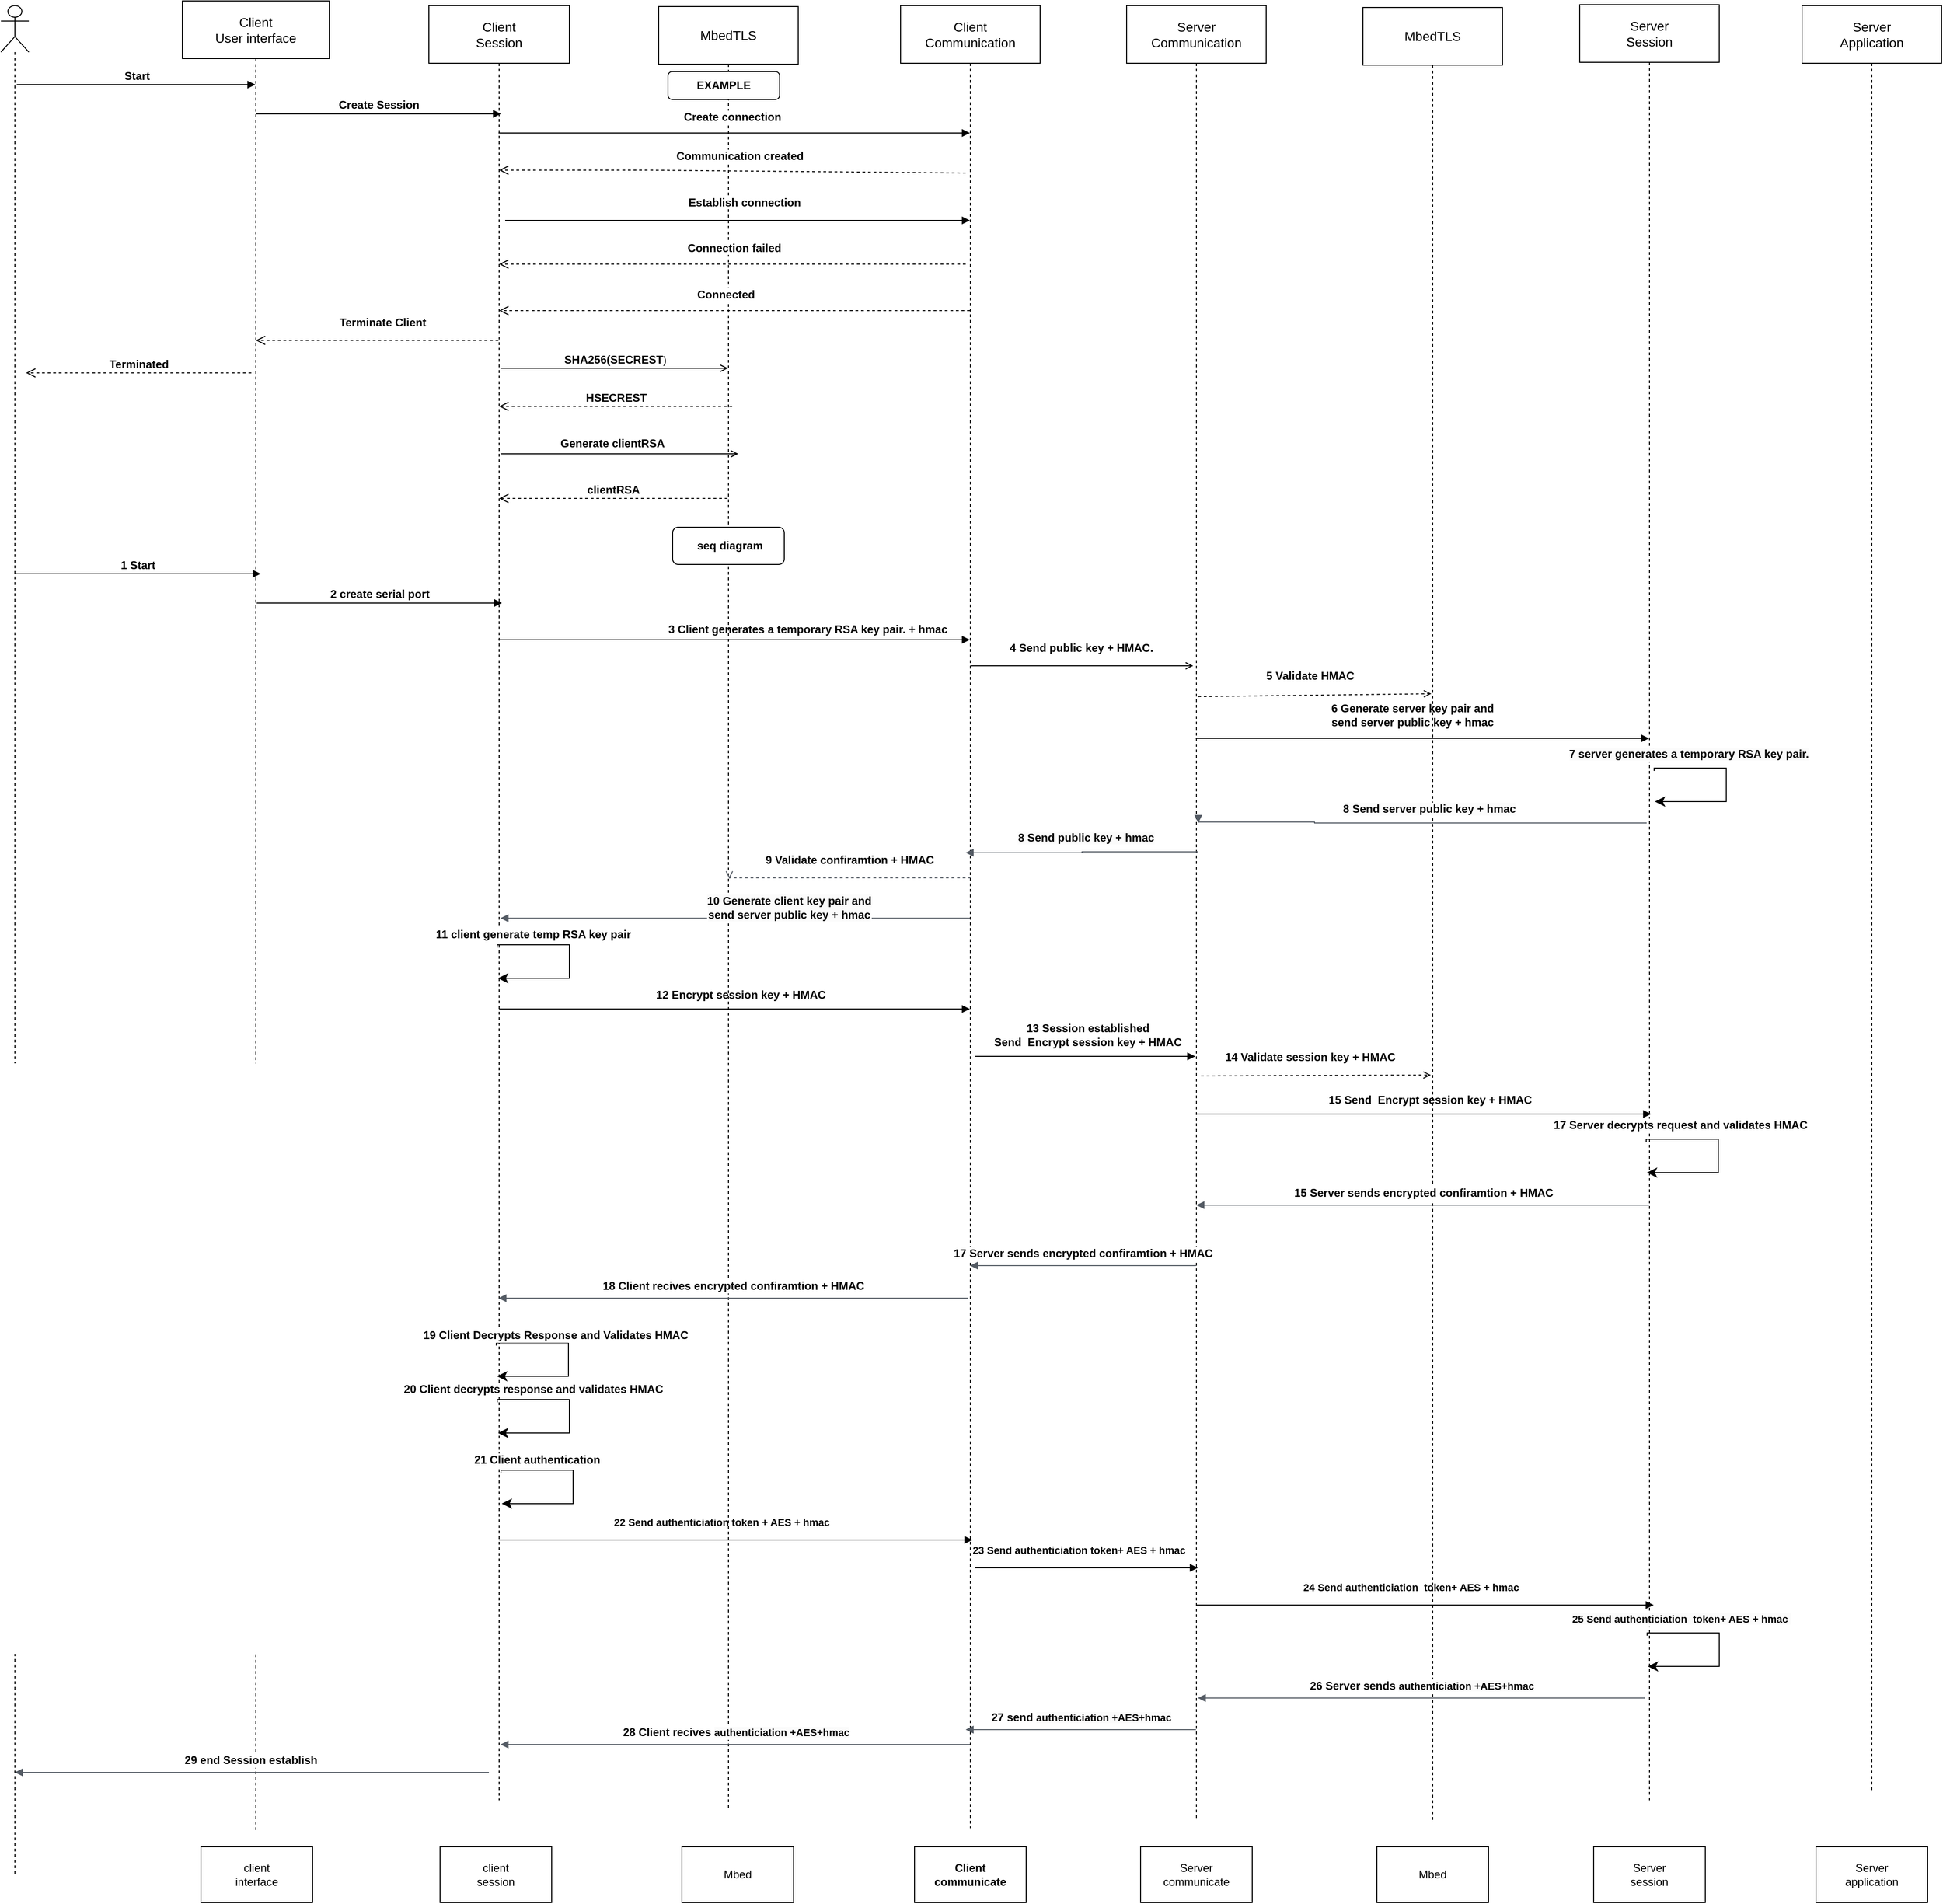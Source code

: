 <mxfile>
    <diagram id="hEeOqorTtUtQZ6ahrq-n" name="Page-1">
        <mxGraphModel dx="2182" dy="661" grid="1" gridSize="10" guides="1" tooltips="1" connect="1" arrows="1" fold="1" page="1" pageScale="1" pageWidth="850" pageHeight="1100" math="0" shadow="0">
            <root>
                <mxCell id="0"/>
                <mxCell id="1" parent="0"/>
                <mxCell id="34" value="&lt;span style=&quot;font-size: 14px;&quot;&gt;MbedTLS&lt;/span&gt;" style="shape=umlLifeline;perimeter=lifelinePerimeter;whiteSpace=wrap;html=1;container=1;collapsible=0;recursiveResize=0;outlineConnect=0;size=62;" parent="1" vertex="1">
                    <mxGeometry x="660" y="21" width="150" height="1940" as="geometry"/>
                </mxCell>
                <mxCell id="256" value="&lt;b&gt;HSECREST&lt;/b&gt;" style="html=1;verticalAlign=bottom;endArrow=open;dashed=1;endSize=8;fontSize=12;" parent="34" target="33" edge="1">
                    <mxGeometry relative="1" as="geometry">
                        <mxPoint x="79" y="430" as="sourcePoint"/>
                        <mxPoint x="-1" y="430" as="targetPoint"/>
                    </mxGeometry>
                </mxCell>
                <mxCell id="258" value="&lt;b&gt;clientRSA&lt;/b&gt;" style="html=1;verticalAlign=bottom;endArrow=open;dashed=1;endSize=8;fontSize=12;" parent="34" target="33" edge="1">
                    <mxGeometry relative="1" as="geometry">
                        <mxPoint x="74" y="529" as="sourcePoint"/>
                        <mxPoint x="-6" y="529" as="targetPoint"/>
                    </mxGeometry>
                </mxCell>
                <mxCell id="263" value="&lt;b&gt;&amp;nbsp;seq diagram&lt;/b&gt;" style="rounded=1;whiteSpace=wrap;html=1;fontSize=12;" parent="34" vertex="1">
                    <mxGeometry x="15" y="560" width="120" height="40" as="geometry"/>
                </mxCell>
                <mxCell id="264" value="&lt;b&gt;EXAMPLE&lt;/b&gt;" style="rounded=1;whiteSpace=wrap;html=1;fontSize=12;" parent="34" vertex="1">
                    <mxGeometry x="10" y="70" width="120" height="30" as="geometry"/>
                </mxCell>
                <mxCell id="166" value="22 Send authenticiation token + AES + hmac&amp;nbsp;&lt;span style=&quot;color: rgba(0, 0, 0, 0); font-family: monospace; font-size: 0px; font-weight: 400; text-align: start;&quot;&gt;%3CmxGraphModel%3E%3Croot%3E%3CmxCell%20id%3D%220%22%2F%3E%3CmxCell%20id%3D%221%22%20parent%3D%220%22%2F%3E%3CmxCell%20id%3D%222%22%20value%3D%2222%20Send%20auth%22%20style%3D%22html%3D1%3BverticalAlign%3Dbottom%3BlabelBackgroundColor%3Dnone%3BendArrow%3Dblock%3BendFill%3D1%3BfontStyle%3D1%3B%22%20edge%3D%221%22%20parent%3D%221%22%3E%3CmxGeometry%20x%3D%22-0.051%22%20y%3D%2210%22%20width%3D%22160%22%20relative%3D%221%22%20as%3D%22geometry%22%3E%3CmxPoint%20x%3D%22487.75%22%20y%3D%221670%22%20as%3D%22sourcePoint%22%2F%3E%3CmxPoint%20x%3D%22988.26%22%20y%3D%221670%22%20as%3D%22targetPoint%22%2F%3E%3CmxPoint%20x%3D%22-1%22%20as%3D%22offset%22%2F%3E%3C%2FmxGeometry%3E%3C%2FmxCell%3E%3C%2Froot%3E%3C%2FmxGraphModel%3E&lt;/span&gt;&lt;span style=&quot;color: rgba(0, 0, 0, 0); font-family: monospace; font-size: 0px; font-weight: 400; text-align: start;&quot;&gt;%3CmxGraphModel%3E%3Croot%3E%3CmxCell%20id%3D%220%22%2F%3E%3CmxCell%20id%3D%221%22%20parent%3D%220%22%2F%3E%3CmxCell%20id%3D%222%22%20value%3D%2222%20Send%20auth%22%20style%3D%22html%3D1%3BverticalAlign%3Dbottom%3BlabelBackgroundColor%3Dnone%3BendArrow%3Dblock%3BendFill%3D1%3BfontStyle%3D1%3B%22%20edge%3D%221%22%20parent%3D%221%22%3E%3CmxGeometry%20x%3D%22-0.051%22%20y%3D%2210%22%20width%3D%22160%22%20relative%3D%221%22%20as%3D%22geometry%22%3E%3CmxPoint%20x%3D%22487.75%22%20y%3D%221670%22%20as%3D%22sourcePoint%22%2F%3E%3CmxPoint%20x%3D%22988.26%22%20y%3D%221670%22%20as%3D%22targetPoint%22%2F%3E%3CmxPoint%20x%3D%22-1%22%20as%3D%22offset%22%2F%3E%3C%2FmxGeometry%3E%3C%2FmxCell%3E%3C%2Froot%3E%3C%2FmxGraphModel%3E&lt;/span&gt;" style="html=1;verticalAlign=bottom;labelBackgroundColor=none;endArrow=block;endFill=1;fontStyle=1;" parent="34" source="33" edge="1">
                    <mxGeometry x="-0.051" y="10" width="160" relative="1" as="geometry">
                        <mxPoint x="-163.25" y="1649" as="sourcePoint"/>
                        <mxPoint x="337.26" y="1649" as="targetPoint"/>
                        <mxPoint x="-1" as="offset"/>
                    </mxGeometry>
                </mxCell>
                <mxCell id="35" value="&lt;span style=&quot;font-size: 14px;&quot;&gt;Client&lt;br&gt;Communication&lt;br&gt;&lt;/span&gt;" style="shape=umlLifeline;perimeter=lifelinePerimeter;whiteSpace=wrap;html=1;container=1;collapsible=0;recursiveResize=0;outlineConnect=0;size=62;" parent="1" vertex="1">
                    <mxGeometry x="920" y="20" width="150" height="1960" as="geometry"/>
                </mxCell>
                <mxCell id="134" value="&lt;font style=&quot;font-size: 12px;&quot;&gt;&lt;b&gt;Establish connection&lt;/b&gt;&lt;/font&gt;" style="html=1;verticalAlign=bottom;endArrow=block;" parent="35" target="35" edge="1">
                    <mxGeometry x="0.027" y="10" width="80" relative="1" as="geometry">
                        <mxPoint x="-425" y="231" as="sourcePoint"/>
                        <mxPoint x="70" y="231" as="targetPoint"/>
                        <mxPoint as="offset"/>
                    </mxGeometry>
                </mxCell>
                <mxCell id="272" value="&lt;b&gt;13 Session established&lt;br&gt;Send&amp;nbsp; Encrypt session key + HMAC&lt;/b&gt;" style="html=1;verticalAlign=bottom;labelBackgroundColor=none;endArrow=block;endFill=1;fontSize=12;" parent="35" edge="1">
                    <mxGeometry x="0.024" y="6" width="160" relative="1" as="geometry">
                        <mxPoint x="80" y="1130" as="sourcePoint"/>
                        <mxPoint x="316.75" y="1130" as="targetPoint"/>
                        <mxPoint as="offset"/>
                    </mxGeometry>
                </mxCell>
                <mxCell id="280" value="23 Send authenticiation token+ AES + hmac&amp;nbsp;&lt;span style=&quot;color: rgba(0, 0, 0, 0); font-family: monospace; font-size: 0px; font-weight: 400; text-align: start;&quot;&gt;%3CmxGraphModel%3E%3Croot%3E%3CmxCell%20id%3D%220%22%2F%3E%3CmxCell%20id%3D%221%22%20parent%3D%220%22%2F%3E%3CmxCell%20id%3D%222%22%20value%3D%2222%20Send%20auth%22%20style%3D%22html%3D1%3BverticalAlign%3Dbottom%3BlabelBackgroundColor%3Dnone%3BendArrow%3Dblock%3BendFill%3D1%3BfontStyle%3D1%3B%22%20edge%3D%221%22%20parent%3D%221%22%3E%3CmxGeometry%20x%3D%22-0.051%22%20y%3D%2210%22%20width%3D%22160%22%20relative%3D%221%22%20as%3D%22geometry%22%3E%3CmxPoint%20x%3D%22487.75%22%20y%3D%221670%22%20as%3D%22sourcePoint%22%2F%3E%3CmxPoint%20x%3D%22988.26%22%20y%3D%221670%22%20as%3D%22targetPoint%22%2F%3E%3CmxPoint%20x%3D%22-1%22%20as%3D%22offset%22%2F%3E%3C%2FmxGeometry%3E%3C%2FmxCell%3E%3C%2Froot%3E%3C%2FmxGraphModel%3E&lt;/span&gt;&lt;span style=&quot;color: rgba(0, 0, 0, 0); font-family: monospace; font-size: 0px; font-weight: 400; text-align: start;&quot;&gt;%3CmxGraphModel%3E%3Croot%3E%3CmxCell%20id%3D%220%22%2F%3E%3CmxCell%20id%3D%221%22%20parent%3D%220%22%2F%3E%3CmxCell%20id%3D%222%22%20value%3D%2222%20Send%20auth%22%20style%3D%22html%3D1%3BverticalAlign%3Dbottom%3BlabelBackgroundColor%3Dnone%3BendArrow%3Dblock%3BendFill%3D1%3BfontStyle%3D1%3B%22%20edge%3D%221%22%20parent%3D%221%22%3E%3CmxGeometry%20x%3D%22-0.051%22%20y%3D%2210%22%20width%3D%22160%22%20relative%3D%221%22%20as%3D%22geometry%22%3E%3CmxPoint%20x%3D%22487.75%22%20y%3D%221670%22%20as%3D%22sourcePoint%22%2F%3E%3CmxPoint%20x%3D%22988.26%22%20y%3D%221670%22%20as%3D%22targetPoint%22%2F%3E%3CmxPoint%20x%3D%22-1%22%20as%3D%22offset%22%2F%3E%3C%2FmxGeometry%3E%3C%2FmxCell%3E%3C%2Froot%3E%3C%333332FmxGrannnphModel%3E&lt;/span&gt;" style="html=1;verticalAlign=bottom;labelBackgroundColor=none;endArrow=block;endFill=1;fontStyle=1;" parent="35" edge="1">
                    <mxGeometry x="-0.059" y="10" width="160" relative="1" as="geometry">
                        <mxPoint x="80" y="1680" as="sourcePoint"/>
                        <mxPoint x="319.51" y="1680" as="targetPoint"/>
                        <mxPoint as="offset"/>
                    </mxGeometry>
                </mxCell>
                <mxCell id="36" value="&lt;span style=&quot;font-size: 14px;&quot;&gt;Server&lt;br&gt;Communication&lt;br&gt;&lt;/span&gt;" style="shape=umlLifeline;perimeter=lifelinePerimeter;whiteSpace=wrap;html=1;container=1;collapsible=0;recursiveResize=0;outlineConnect=0;size=62;" parent="1" vertex="1">
                    <mxGeometry x="1163" y="20" width="150" height="1950" as="geometry"/>
                </mxCell>
                <mxCell id="270" value="&lt;b style=&quot;border-color: var(--border-color); color: rgb(0, 0, 0); font-family: Helvetica; font-size: 12px; font-style: normal; font-variant-ligatures: normal; font-variant-caps: normal; letter-spacing: normal; orphans: 2; text-align: center; text-indent: 0px; text-transform: none; widows: 2; word-spacing: 0px; -webkit-text-stroke-width: 0px; background-color: rgb(251, 251, 251); text-decoration-thickness: initial; text-decoration-style: initial; text-decoration-color: initial;&quot;&gt;8 Send public key + hmac&lt;/b&gt;" style="edgeStyle=orthogonalEdgeStyle;html=1;endArrow=none;elbow=vertical;startArrow=block;startFill=1;strokeColor=#545B64;rounded=0;fontSize=12;" parent="36" edge="1">
                    <mxGeometry x="0.033" y="15" width="100" relative="1" as="geometry">
                        <mxPoint x="-173" y="911" as="sourcePoint"/>
                        <mxPoint x="77" y="910" as="targetPoint"/>
                        <mxPoint as="offset"/>
                        <Array as="points">
                            <mxPoint x="-48" y="910"/>
                        </Array>
                    </mxGeometry>
                </mxCell>
                <mxCell id="37" value="&lt;span style=&quot;font-size: 14px;&quot;&gt;MbedTLS&lt;br&gt;&lt;/span&gt;" style="shape=umlLifeline;perimeter=lifelinePerimeter;whiteSpace=wrap;html=1;container=1;collapsible=0;recursiveResize=0;outlineConnect=0;size=62;" parent="1" vertex="1">
                    <mxGeometry x="1417" y="22" width="150" height="1951" as="geometry"/>
                </mxCell>
                <mxCell id="141" value="&lt;b&gt;6 Generate server key pair and &lt;br&gt;send server public key + hmac&lt;/b&gt;" style="html=1;verticalAlign=bottom;labelBackgroundColor=none;endArrow=block;endFill=1;fontSize=12;" parent="37" edge="1">
                    <mxGeometry x="-0.045" y="8" width="160" relative="1" as="geometry">
                        <mxPoint x="-179.676" y="786.002" as="sourcePoint"/>
                        <mxPoint x="307.5" y="786.002" as="targetPoint"/>
                        <mxPoint as="offset"/>
                    </mxGeometry>
                </mxCell>
                <mxCell id="170" value="&lt;b&gt;15 Server sends encrypted confiramtion + HMAC&lt;/b&gt;" style="edgeStyle=orthogonalEdgeStyle;html=1;endArrow=none;elbow=vertical;startArrow=block;startFill=1;strokeColor=#545B64;rounded=0;fontSize=12;" parent="37" target="136" edge="1">
                    <mxGeometry y="13" width="100" relative="1" as="geometry">
                        <mxPoint x="-179" y="1288" as="sourcePoint"/>
                        <mxPoint x="288.5" y="1288.059" as="targetPoint"/>
                        <mxPoint as="offset"/>
                        <Array as="points">
                            <mxPoint x="153" y="1288"/>
                            <mxPoint x="153" y="1288"/>
                        </Array>
                    </mxGeometry>
                </mxCell>
                <mxCell id="39" value="&lt;span style=&quot;font-size: 14px;&quot;&gt;Server&lt;br&gt;Application&lt;br&gt;&lt;/span&gt;" style="shape=umlLifeline;perimeter=lifelinePerimeter;whiteSpace=wrap;html=1;container=1;collapsible=0;recursiveResize=0;outlineConnect=0;size=62;" parent="1" vertex="1">
                    <mxGeometry x="1889" y="20" width="150" height="1920" as="geometry"/>
                </mxCell>
                <mxCell id="83" value="&lt;font style=&quot;font-size: 12px;&quot;&gt;&lt;b&gt;Communication created&lt;/b&gt;&lt;/font&gt;" style="html=1;verticalAlign=bottom;endArrow=open;dashed=1;endSize=8;" parent="1" target="33" edge="1">
                    <mxGeometry x="-0.028" y="-7" relative="1" as="geometry">
                        <mxPoint x="990" y="200" as="sourcePoint"/>
                        <mxPoint x="490.25" y="197" as="targetPoint"/>
                        <Array as="points">
                            <mxPoint x="650" y="197"/>
                        </Array>
                        <mxPoint as="offset"/>
                    </mxGeometry>
                </mxCell>
                <mxCell id="85" value="&lt;font style=&quot;font-size: 12px;&quot;&gt;&lt;b&gt;Connected&lt;/b&gt;&lt;/font&gt;" style="html=1;verticalAlign=bottom;endArrow=open;dashed=1;endSize=8;" parent="1" source="35" target="33" edge="1">
                    <mxGeometry x="0.037" y="-8" relative="1" as="geometry">
                        <mxPoint x="1207" y="348" as="sourcePoint"/>
                        <mxPoint x="486.75" y="348" as="targetPoint"/>
                        <Array as="points">
                            <mxPoint x="655.19" y="348"/>
                        </Array>
                        <mxPoint as="offset"/>
                    </mxGeometry>
                </mxCell>
                <mxCell id="96" value="" style="shape=umlLifeline;participant=umlActor;perimeter=lifelinePerimeter;whiteSpace=wrap;html=1;container=1;collapsible=0;recursiveResize=0;verticalAlign=top;spacingTop=36;outlineConnect=0;size=50;" parent="1" vertex="1">
                    <mxGeometry x="-47" y="20" width="30" height="2010" as="geometry"/>
                </mxCell>
                <mxCell id="81" value="&lt;font style=&quot;font-size: 12px;&quot;&gt;&lt;b&gt;Create connection&lt;/b&gt;&lt;/font&gt;" style="html=1;verticalAlign=bottom;endArrow=block;" parent="1" edge="1">
                    <mxGeometry x="-0.007" y="8" width="80" relative="1" as="geometry">
                        <mxPoint x="487.824" y="157" as="sourcePoint"/>
                        <mxPoint x="994.5" y="157" as="targetPoint"/>
                        <mxPoint as="offset"/>
                    </mxGeometry>
                </mxCell>
                <mxCell id="136" value="&lt;span style=&quot;font-size: 14px;&quot;&gt;Server&lt;br&gt;Session&lt;br&gt;&lt;/span&gt;" style="shape=umlLifeline;perimeter=lifelinePerimeter;whiteSpace=wrap;html=1;container=1;collapsible=0;recursiveResize=0;outlineConnect=0;size=62;" parent="1" vertex="1">
                    <mxGeometry x="1650" y="19" width="150" height="1931" as="geometry"/>
                </mxCell>
                <mxCell id="176" value="&lt;b style=&quot;border-color: var(--border-color); background-color: rgb(251, 251, 251);&quot;&gt;7 server generates a temporary RSA key pair.&lt;br&gt;&lt;/b&gt;" style="edgeStyle=segmentEdgeStyle;endArrow=classic;html=1;curved=0;rounded=0;endSize=8;startSize=8;fontSize=12;exitX=0.523;exitY=0.848;exitDx=0;exitDy=0;exitPerimeter=0;" parent="136" edge="1">
                    <mxGeometry x="-0.586" y="15" width="50" height="50" relative="1" as="geometry">
                        <mxPoint x="80.0" y="824.036" as="sourcePoint"/>
                        <mxPoint x="80.874" y="857" as="targetPoint"/>
                        <Array as="points">
                            <mxPoint x="80.55" y="821"/>
                            <mxPoint x="157.55" y="821"/>
                            <mxPoint x="157.55" y="857"/>
                        </Array>
                        <mxPoint as="offset"/>
                    </mxGeometry>
                </mxCell>
                <mxCell id="267" value="&lt;b&gt;17 Server decrypts request and validates HMAC&lt;/b&gt;" style="edgeStyle=segmentEdgeStyle;endArrow=classic;html=1;curved=0;rounded=0;endSize=8;startSize=8;fontSize=12;exitX=0.523;exitY=0.848;exitDx=0;exitDy=0;exitPerimeter=0;" parent="136" edge="1">
                    <mxGeometry x="-0.591" y="15" width="50" height="50" relative="1" as="geometry">
                        <mxPoint x="71.45" y="1223.036" as="sourcePoint"/>
                        <mxPoint x="72.324" y="1256" as="targetPoint"/>
                        <Array as="points">
                            <mxPoint x="72" y="1220"/>
                            <mxPoint x="149" y="1220"/>
                            <mxPoint x="149" y="1256"/>
                        </Array>
                        <mxPoint as="offset"/>
                    </mxGeometry>
                </mxCell>
                <mxCell id="281" value="24 Send authenticiation&amp;nbsp; token+ AES + hmac&amp;nbsp;&lt;span style=&quot;color: rgba(0, 0, 0, 0); font-family: monospace; font-size: 0px; font-weight: 400; text-align: start;&quot;&gt;%3CmxGraphModel%3E%3Croot%3E%3CmxCell%20id%3D%220%22%2F%3E%3CmxCell%20id%3D%221%22%20parent%3D%220%22%2F%3E%3CmxCell%20id%3D%222%22%20value%3D%2222%20Send%20auth%22%20style%3D%22html%3D1%3BverticalAlign%3Dbottom%3BlabelBackgroundColor%3Dnone%3BendArrow%3Dblock%3BendFill%3D1%3BfontStyle%3D1%3B%22%20edge%3D%221%22%20parent%3D%221%22%3E%3CmxGeometry%20x%3D%22-0.051%22%20y%3D%2210%22%20width%3D%22160%22%20relative%3D%221%22%20as%3D%22geometry%22%3E%3CmxPoint%20x%3D%22487.75%22%20y%3D%221670%22%20as%3D%22sourcePoint%22%2F%3E%3CmxPoint%20x%3D%22988.26%22%20y%3D%221670%22%20as%3D%22targetPoint%22%2F%3E%3CmxPoint%20x%3D%22-1%22%20as%3D%22offset%22%2F%3E%3C%2FmxGeometry%3E%3C%2FmxCell%3E%3C%2Froot%3E%3C%2FmxGraphModel%3E&lt;/span&gt;&lt;span style=&quot;color: rgba(0, 0, 0, 0); font-family: monospace; font-size: 0px; font-weight: 400; text-align: start;&quot;&gt;%3CmxGraphModel%3E%3Croot%3E%3CmxCell%20id%3D%220%22%2F%3E%3CmxCell%20id%3D%221%22%20parent%3D%220%22%2F%3E%3CmxCell%20id%3D%222%22%20value%3D%2222%20Send%20auth%22%20style%3D%22html%3D1%3BverticalAlign%3Dbottom%3BlabelBackgroundColor%3Dnone%3BendArrow%3Dblock%3BendFill%3D1%3BfontStyle%3D1%3B%22%20edge%3D%221%22%20parent%3D%221%22%3E%3CmxGeometry%20x%3D%22-0.051%22%20y%3D%2210%22%20width%3D%22160%22%20relative%3D%221%22%20as%3D%22geometry%22%3E%3CmxPoint%20x%3D%22487.75%22%20y%3D%221670%22%20as%3D%22sourcePoint%22%2F%3E%3CmxPoint%20x%3D%22988.26%22%20y%3D%221670%22%20as%3D%22targetPoint%22%2F%3E%3CmxPoint%20x%3D%22-1%22%20as%3D%22offset%22%2F%3E%3C%2FmxGeometry%3E%3C%2FmxCell%3E%3C%2Froot%3E%3C%33333442FmxGraphModel%3E&lt;/span&gt;" style="html=1;verticalAlign=bottom;labelBackgroundColor=none;endArrow=block;endFill=1;fontStyle=1;" parent="136" source="36" edge="1">
                    <mxGeometry x="-0.051" y="10" width="160" relative="1" as="geometry">
                        <mxPoint x="-160" y="1721" as="sourcePoint"/>
                        <mxPoint x="79.51" y="1721" as="targetPoint"/>
                        <mxPoint x="-1" as="offset"/>
                    </mxGeometry>
                </mxCell>
                <mxCell id="84" value="&lt;font style=&quot;font-size: 12px;&quot;&gt;&lt;b&gt;Connection failed&lt;/b&gt;&lt;/font&gt;" style="html=1;verticalAlign=bottom;endArrow=open;dashed=1;endSize=8;" parent="1" target="33" edge="1">
                    <mxGeometry x="-0.004" y="-8" relative="1" as="geometry">
                        <mxPoint x="990" y="298" as="sourcePoint"/>
                        <mxPoint x="510" y="300" as="targetPoint"/>
                        <Array as="points">
                            <mxPoint x="751.19" y="298"/>
                        </Array>
                        <mxPoint as="offset"/>
                    </mxGeometry>
                </mxCell>
                <mxCell id="177" value="" style="text;strokeColor=none;fillColor=none;align=left;verticalAlign=middle;spacingTop=-1;spacingLeft=4;spacingRight=4;rotatable=0;labelPosition=right;points=[];portConstraint=eastwest;" parent="1" vertex="1">
                    <mxGeometry x="1780" y="80" width="20" height="14" as="geometry"/>
                </mxCell>
                <mxCell id="33" value="&lt;font style=&quot;font-size: 14px;&quot;&gt;Client&lt;br&gt;Session&lt;/font&gt;" style="shape=umlLifeline;perimeter=lifelinePerimeter;whiteSpace=wrap;html=1;container=1;collapsible=0;recursiveResize=0;outlineConnect=0;size=62;" parent="1" vertex="1">
                    <mxGeometry x="413" y="20" width="151" height="1930" as="geometry"/>
                </mxCell>
                <mxCell id="80" value="&lt;font style=&quot;font-size: 12px;&quot;&gt;&lt;b&gt;Create Session&lt;/b&gt;&lt;/font&gt;" style="html=1;verticalAlign=bottom;endArrow=block;" parent="33" source="32" edge="1">
                    <mxGeometry width="80" relative="1" as="geometry">
                        <mxPoint x="-117" y="116.478" as="sourcePoint"/>
                        <mxPoint x="77.5" y="116.478" as="targetPoint"/>
                    </mxGeometry>
                </mxCell>
                <mxCell id="90" value="&lt;font style=&quot;font-size: 12px;&quot;&gt;&lt;b&gt;Terminate Client&lt;/b&gt;&lt;/font&gt;" style="html=1;verticalAlign=bottom;endArrow=open;dashed=1;endSize=8;" parent="33" target="32" edge="1">
                    <mxGeometry x="-0.04" y="-10" relative="1" as="geometry">
                        <mxPoint x="74.68" y="359.999" as="sourcePoint"/>
                        <mxPoint x="-197.996" y="359.999" as="targetPoint"/>
                        <Array as="points"/>
                        <mxPoint as="offset"/>
                    </mxGeometry>
                </mxCell>
                <mxCell id="241" value="&lt;b&gt;19 Client Decrypts Response and Validates HMAC&lt;/b&gt;" style="edgeStyle=segmentEdgeStyle;endArrow=classic;html=1;curved=0;rounded=0;endSize=8;startSize=8;fontSize=12;exitX=0.523;exitY=0.848;exitDx=0;exitDy=0;exitPerimeter=0;" parent="33" edge="1">
                    <mxGeometry x="-0.311" y="8" width="50" height="50" relative="1" as="geometry">
                        <mxPoint x="72.45" y="1441.036" as="sourcePoint"/>
                        <mxPoint x="73.324" y="1474" as="targetPoint"/>
                        <Array as="points">
                            <mxPoint x="73.0" y="1438"/>
                            <mxPoint x="150.0" y="1438"/>
                            <mxPoint x="150.0" y="1474"/>
                        </Array>
                        <mxPoint as="offset"/>
                    </mxGeometry>
                </mxCell>
                <mxCell id="250" value="&lt;b&gt;20 Client decrypts response and validates HMAC&lt;/b&gt;" style="edgeStyle=segmentEdgeStyle;endArrow=classic;html=1;curved=0;rounded=0;endSize=8;startSize=8;fontSize=12;exitX=0.523;exitY=0.848;exitDx=0;exitDy=0;exitPerimeter=0;" parent="33" edge="1">
                    <mxGeometry x="-0.569" y="11" width="50" height="50" relative="1" as="geometry">
                        <mxPoint x="73.45" y="1502.036" as="sourcePoint"/>
                        <mxPoint x="74.324" y="1535" as="targetPoint"/>
                        <Array as="points">
                            <mxPoint x="74.0" y="1499"/>
                            <mxPoint x="151.0" y="1499"/>
                            <mxPoint x="151.0" y="1535"/>
                        </Array>
                        <mxPoint as="offset"/>
                    </mxGeometry>
                </mxCell>
                <mxCell id="255" value="&lt;font style=&quot;font-size: 12px;&quot;&gt;&lt;b&gt;SHA256(SECREST&lt;/b&gt;&lt;/font&gt;)" style="html=1;verticalAlign=bottom;labelBackgroundColor=none;endArrow=open;endFill=0;" parent="33" target="34" edge="1">
                    <mxGeometry width="160" relative="1" as="geometry">
                        <mxPoint x="77" y="390" as="sourcePoint"/>
                        <mxPoint x="327" y="390" as="targetPoint"/>
                    </mxGeometry>
                </mxCell>
                <mxCell id="257" value="&lt;b&gt;Generate clientRSA&lt;/b&gt;" style="html=1;verticalAlign=bottom;labelBackgroundColor=none;endArrow=open;endFill=0;fontSize=12;" parent="33" edge="1">
                    <mxGeometry x="-0.061" y="2" width="160" relative="1" as="geometry">
                        <mxPoint x="77" y="482" as="sourcePoint"/>
                        <mxPoint x="332.5" y="482" as="targetPoint"/>
                        <mxPoint as="offset"/>
                    </mxGeometry>
                </mxCell>
                <mxCell id="271" value="&lt;b&gt;11 client generate temp RSA key pair&lt;/b&gt;" style="edgeStyle=segmentEdgeStyle;endArrow=classic;html=1;curved=0;rounded=0;endSize=8;startSize=8;fontSize=12;exitX=0.523;exitY=0.848;exitDx=0;exitDy=0;exitPerimeter=0;" parent="33" edge="1">
                    <mxGeometry x="-0.569" y="11" width="50" height="50" relative="1" as="geometry">
                        <mxPoint x="73.45" y="1013.036" as="sourcePoint"/>
                        <mxPoint x="74.324" y="1046" as="targetPoint"/>
                        <Array as="points">
                            <mxPoint x="74.0" y="1010"/>
                            <mxPoint x="151" y="1010"/>
                            <mxPoint x="151" y="1046"/>
                        </Array>
                        <mxPoint as="offset"/>
                    </mxGeometry>
                </mxCell>
                <mxCell id="32" value="&lt;font style=&quot;font-size: 14px;&quot;&gt;Client&lt;br&gt;User interface&lt;br&gt;&lt;/font&gt;" style="shape=umlLifeline;perimeter=lifelinePerimeter;whiteSpace=wrap;html=1;container=1;collapsible=0;recursiveResize=0;outlineConnect=0;size=62;" parent="1" vertex="1">
                    <mxGeometry x="148" y="15" width="158" height="1970" as="geometry"/>
                </mxCell>
                <mxCell id="77" value="&lt;font style=&quot;font-size: 12px;&quot;&gt;&lt;b&gt;Start&lt;/b&gt;&lt;/font&gt;" style="html=1;verticalAlign=bottom;endArrow=block;" parent="32" edge="1">
                    <mxGeometry width="80" relative="1" as="geometry">
                        <mxPoint x="-178" y="90" as="sourcePoint"/>
                        <mxPoint x="78.5" y="90.0" as="targetPoint"/>
                    </mxGeometry>
                </mxCell>
                <mxCell id="92" value="&lt;font style=&quot;font-size: 12px;&quot;&gt;&lt;b&gt;Terminated&lt;/b&gt;&lt;/font&gt;" style="html=1;verticalAlign=bottom;endArrow=open;dashed=1;endSize=8;" parent="32" edge="1">
                    <mxGeometry relative="1" as="geometry">
                        <mxPoint x="74.18" y="400" as="sourcePoint"/>
                        <mxPoint x="-168" y="400" as="targetPoint"/>
                        <Array as="points"/>
                    </mxGeometry>
                </mxCell>
                <mxCell id="260" value="&lt;span style=&quot;font-size: 12px;&quot;&gt;&lt;b&gt;1 Start&lt;/b&gt;&lt;/span&gt;" style="html=1;verticalAlign=bottom;endArrow=block;" parent="32" source="96" edge="1">
                    <mxGeometry width="80" relative="1" as="geometry">
                        <mxPoint x="-168.996" y="616.0" as="sourcePoint"/>
                        <mxPoint x="84.18" y="616.0" as="targetPoint"/>
                    </mxGeometry>
                </mxCell>
                <mxCell id="239" value="Server&lt;br&gt;session" style="rounded=0;whiteSpace=wrap;html=1;" parent="1" vertex="1">
                    <mxGeometry x="1665" y="2000" width="120" height="60" as="geometry"/>
                </mxCell>
                <mxCell id="235" value="Server&lt;br&gt;application&lt;br&gt;" style="rounded=0;whiteSpace=wrap;html=1;" parent="1" vertex="1">
                    <mxGeometry x="1904" y="2000" width="120" height="60" as="geometry"/>
                </mxCell>
                <mxCell id="238" value="Mbed" style="rounded=0;whiteSpace=wrap;html=1;" parent="1" vertex="1">
                    <mxGeometry x="1432" y="2000" width="120" height="60" as="geometry"/>
                </mxCell>
                <mxCell id="236" value="Server&lt;br&gt;communicate" style="rounded=0;whiteSpace=wrap;html=1;" parent="1" vertex="1">
                    <mxGeometry x="1178" y="2000" width="120" height="60" as="geometry"/>
                </mxCell>
                <mxCell id="237" value="Client&lt;br&gt;communicate" style="rounded=0;whiteSpace=wrap;html=1;fontStyle=1" parent="1" vertex="1">
                    <mxGeometry x="935" y="2000" width="120" height="60" as="geometry"/>
                </mxCell>
                <mxCell id="197" value="Mbed" style="rounded=0;whiteSpace=wrap;html=1;" parent="1" vertex="1">
                    <mxGeometry x="685" y="2000" width="120" height="60" as="geometry"/>
                </mxCell>
                <mxCell id="196" value="client&lt;br&gt;session" style="rounded=0;whiteSpace=wrap;html=1;" parent="1" vertex="1">
                    <mxGeometry x="425" y="2000" width="120" height="60" as="geometry"/>
                </mxCell>
                <mxCell id="198" value="client&lt;br&gt;interface" style="rounded=0;whiteSpace=wrap;html=1;" parent="1" vertex="1">
                    <mxGeometry x="168" y="2000" width="120" height="60" as="geometry"/>
                </mxCell>
                <mxCell id="148" value="&lt;b&gt;9 Validate confiramtion + HMAC&lt;/b&gt;" style="edgeStyle=orthogonalEdgeStyle;html=1;endArrow=none;elbow=vertical;startArrow=open;startFill=0;strokeColor=#545B64;rounded=0;fontSize=12;dashed=1;" parent="1" edge="1">
                    <mxGeometry y="19" width="100" relative="1" as="geometry">
                        <mxPoint x="736" y="959" as="sourcePoint"/>
                        <mxPoint x="995.25" y="958" as="targetPoint"/>
                        <mxPoint as="offset"/>
                        <Array as="points">
                            <mxPoint x="833.75" y="958"/>
                            <mxPoint x="833.75" y="958"/>
                        </Array>
                    </mxGeometry>
                </mxCell>
                <mxCell id="147" value="&lt;b style=&quot;border-color: var(--border-color); background-color: rgb(251, 251, 251);&quot;&gt;10 Generate client key pair and&lt;br style=&quot;border-color: var(--border-color);&quot;&gt;send server public key + hmac&lt;/b&gt;" style="edgeStyle=orthogonalEdgeStyle;html=1;endArrow=none;elbow=vertical;startArrow=block;startFill=1;strokeColor=#545B64;rounded=0;fontSize=12;" parent="1" target="35" edge="1">
                    <mxGeometry x="0.229" y="11" width="100" relative="1" as="geometry">
                        <mxPoint x="490.004" y="1001.38" as="sourcePoint"/>
                        <mxPoint x="970" y="997" as="targetPoint"/>
                        <mxPoint as="offset"/>
                        <Array as="points">
                            <mxPoint x="920" y="1001"/>
                            <mxPoint x="920" y="1001"/>
                        </Array>
                    </mxGeometry>
                </mxCell>
                <mxCell id="261" value="&lt;span style=&quot;font-size: 12px;&quot;&gt;&lt;b&gt;2 create serial port&lt;/b&gt;&lt;/span&gt;" style="html=1;verticalAlign=bottom;endArrow=block;" parent="1" edge="1">
                    <mxGeometry x="0.004" width="80" relative="1" as="geometry">
                        <mxPoint x="227.962" y="662.478" as="sourcePoint"/>
                        <mxPoint x="491.5" y="662.478" as="targetPoint"/>
                        <mxPoint as="offset"/>
                    </mxGeometry>
                </mxCell>
                <mxCell id="101" value="&lt;blockquote style=&quot;margin: 0 0 0 40px; border: none; padding: 0px;&quot;&gt;&lt;blockquote style=&quot;margin: 0 0 0 40px; border: none; padding: 0px;&quot;&gt;&lt;blockquote style=&quot;margin: 0 0 0 40px; border: none; padding: 0px;&quot;&gt;&lt;blockquote style=&quot;margin: 0 0 0 40px; border: none; padding: 0px;&quot;&gt;&lt;font style=&quot;font-size: 12px;&quot;&gt;3 Client generates a temporary RSA key pair. + hmac&lt;/font&gt;&lt;/blockquote&gt;&lt;/blockquote&gt;&lt;/blockquote&gt;&lt;/blockquote&gt;" style="html=1;verticalAlign=bottom;labelBackgroundColor=none;endArrow=block;endFill=1;fontStyle=1;" parent="1" target="35" edge="1">
                    <mxGeometry x="-0.004" y="2" width="160" relative="1" as="geometry">
                        <mxPoint x="487.462" y="702.0" as="sourcePoint"/>
                        <mxPoint x="730" y="702" as="targetPoint"/>
                        <mxPoint as="offset"/>
                    </mxGeometry>
                </mxCell>
                <mxCell id="265" value="&lt;b&gt;4 Send public key + HMAC.&lt;/b&gt;" style="html=1;verticalAlign=bottom;labelBackgroundColor=none;endArrow=open;endFill=0;fontSize=12;" parent="1" source="35" edge="1">
                    <mxGeometry x="-0.009" y="10" width="160" relative="1" as="geometry">
                        <mxPoint x="730" y="730" as="sourcePoint"/>
                        <mxPoint x="1234.5" y="730" as="targetPoint"/>
                        <mxPoint as="offset"/>
                    </mxGeometry>
                </mxCell>
                <mxCell id="138" value="&lt;b&gt;5 Validate HMAC&lt;/b&gt;" style="html=1;verticalAlign=bottom;labelBackgroundColor=none;endArrow=open;endFill=0;fontSize=12;dashed=1;" parent="1" edge="1">
                    <mxGeometry x="-0.041" y="12" width="160" relative="1" as="geometry">
                        <mxPoint x="1240" y="763.09" as="sourcePoint"/>
                        <mxPoint x="1490.5" y="760" as="targetPoint"/>
                        <mxPoint as="offset"/>
                    </mxGeometry>
                </mxCell>
                <mxCell id="269" value="&lt;b style=&quot;border-color: var(--border-color); color: rgb(0, 0, 0); font-family: Helvetica; font-size: 12px; font-style: normal; font-variant-ligatures: normal; font-variant-caps: normal; letter-spacing: normal; orphans: 2; text-align: center; text-indent: 0px; text-transform: none; widows: 2; word-spacing: 0px; -webkit-text-stroke-width: 0px; background-color: rgb(251, 251, 251); text-decoration-thickness: initial; text-decoration-style: initial; text-decoration-color: initial;&quot;&gt;8 Send server public key + hmac&lt;/b&gt;" style="edgeStyle=orthogonalEdgeStyle;html=1;endArrow=none;elbow=vertical;startArrow=block;startFill=1;strokeColor=#545B64;rounded=0;fontSize=12;" parent="1" edge="1">
                    <mxGeometry x="0.033" y="15" width="100" relative="1" as="geometry">
                        <mxPoint x="1240" y="899" as="sourcePoint"/>
                        <mxPoint x="1722" y="899" as="targetPoint"/>
                        <mxPoint as="offset"/>
                        <Array as="points">
                            <mxPoint x="1365" y="898"/>
                        </Array>
                    </mxGeometry>
                </mxCell>
                <mxCell id="142" value="&lt;b&gt;12 Encrypt session key + HMAC&lt;/b&gt;" style="html=1;verticalAlign=bottom;labelBackgroundColor=none;endArrow=block;endFill=1;fontSize=12;" parent="1" source="33" edge="1">
                    <mxGeometry x="0.026" y="6" width="160" relative="1" as="geometry">
                        <mxPoint x="530" y="1099" as="sourcePoint"/>
                        <mxPoint x="994.5" y="1099" as="targetPoint"/>
                        <mxPoint as="offset"/>
                    </mxGeometry>
                </mxCell>
                <mxCell id="273" value="&lt;b&gt;15 Send&amp;nbsp; Encrypt session key + HMAC&lt;/b&gt;" style="html=1;verticalAlign=bottom;labelBackgroundColor=none;endArrow=block;endFill=1;fontSize=12;" parent="1" edge="1">
                    <mxGeometry x="0.027" y="6" width="160" relative="1" as="geometry">
                        <mxPoint x="1237.25" y="1212" as="sourcePoint"/>
                        <mxPoint x="1726.75" y="1212" as="targetPoint"/>
                        <mxPoint as="offset"/>
                    </mxGeometry>
                </mxCell>
                <mxCell id="144" value="&lt;font style=&quot;font-size: 12px;&quot;&gt;&lt;b&gt;14 Validate session key + HMAC&lt;/b&gt;&lt;/font&gt;" style="html=1;verticalAlign=bottom;labelBackgroundColor=none;endArrow=open;endFill=0;dashed=1;" parent="1" edge="1">
                    <mxGeometry x="-0.052" y="11" width="160" relative="1" as="geometry">
                        <mxPoint x="1243" y="1171" as="sourcePoint"/>
                        <mxPoint x="1490" y="1170" as="targetPoint"/>
                        <mxPoint as="offset"/>
                    </mxGeometry>
                </mxCell>
                <mxCell id="275" value="&lt;b&gt;17 Server sends encrypted confiramtion + HMAC&lt;/b&gt;" style="edgeStyle=orthogonalEdgeStyle;html=1;endArrow=none;elbow=vertical;startArrow=block;startFill=1;strokeColor=#545B64;rounded=0;fontSize=12;" parent="1" target="36" edge="1">
                    <mxGeometry y="13" width="100" relative="1" as="geometry">
                        <mxPoint x="994.75" y="1375" as="sourcePoint"/>
                        <mxPoint x="1481.25" y="1375" as="targetPoint"/>
                        <mxPoint as="offset"/>
                        <Array as="points">
                            <mxPoint x="1150" y="1375"/>
                            <mxPoint x="1150" y="1375"/>
                        </Array>
                    </mxGeometry>
                </mxCell>
                <mxCell id="277" value="&lt;b&gt;18 Client recives encrypted confiramtion + HMAC&lt;/b&gt;" style="edgeStyle=orthogonalEdgeStyle;html=1;endArrow=none;elbow=vertical;startArrow=block;startFill=1;strokeColor=#545B64;rounded=0;fontSize=12;" parent="1" edge="1">
                    <mxGeometry y="13" width="100" relative="1" as="geometry">
                        <mxPoint x="487.75" y="1410" as="sourcePoint"/>
                        <mxPoint x="992.75" y="1410" as="targetPoint"/>
                        <mxPoint as="offset"/>
                        <Array as="points">
                            <mxPoint x="650" y="1410"/>
                            <mxPoint x="650" y="1410"/>
                        </Array>
                    </mxGeometry>
                </mxCell>
                <mxCell id="278" value="&lt;b&gt;21 Client authentication&lt;/b&gt;" style="edgeStyle=segmentEdgeStyle;endArrow=classic;html=1;curved=0;rounded=0;endSize=8;startSize=8;fontSize=12;exitX=0.523;exitY=0.848;exitDx=0;exitDy=0;exitPerimeter=0;" parent="1" edge="1">
                    <mxGeometry x="-0.573" y="11" width="50" height="50" relative="1" as="geometry">
                        <mxPoint x="490.45" y="1598.036" as="sourcePoint"/>
                        <mxPoint x="491.324" y="1631" as="targetPoint"/>
                        <Array as="points">
                            <mxPoint x="491.0" y="1595"/>
                            <mxPoint x="568" y="1595"/>
                            <mxPoint x="568" y="1631"/>
                        </Array>
                        <mxPoint as="offset"/>
                    </mxGeometry>
                </mxCell>
                <mxCell id="282" value="&lt;span style=&quot;font-size: 11px; font-weight: 700; background-color: rgb(251, 251, 251);&quot;&gt;25 Send authenticiation&amp;nbsp; token+ AES + hmac&amp;nbsp;&lt;/span&gt;&lt;span style=&quot;border-color: var(--border-color); background-color: rgb(251, 251, 251); color: rgba(0, 0, 0, 0); font-family: monospace; font-size: 0px; text-align: start;&quot;&gt;%3CmxGraphModel%3E%3Croot%3E%3CmxCell%20id%3D%220%22%2F%3E%3CmxCell%20id%3D%221%22%20parent%3D%220%22%2F%3E%3CmxCell%20id%3D%222%22%20value%3D%2222%20Send%20auth%22%20style%3D%22html%3D1%3BverticalAlign%3Dbottom%3BlabelBackgroundColor%3Dnone%3BendArrow%3Dblock%3BendFill%3D1%3BfontStyle%3D1%3B%22%20edge%3D%221%22%20parent%3D%221%22%3E%3CmxGeometry%20x%3D%22-0.051%22%20y%3D%2210%22%20width%3D%22160%22%20relative%3D%221%22%20as%3D%22geometry%22%3E%3CmxPoint%20x%3D%22487.75%22%20y%3D%221670%22%20as%3D%22sourcePoint%22%2F%3E%3CmxPoint%20x%3D%22988.26%22%20y%3D%221670%22%20as%3D%22targetPoint%22%2F%3E%3CmxPoint%20x%3D%22-1%22%20as%3D%22offset%22%2F%3E%3C%2FmxGeometry%3E%3C%2FmxCell%3E%3C%2Froot%3E%3C%2FmxGraphModel%3E&lt;/span&gt;&lt;span style=&quot;border-color: var(--border-color); background-color: rgb(251, 251, 251); color: rgba(0, 0, 0, 0); font-family: monospace; font-size: 0px; text-align: start;&quot;&gt;%3CmxGraphModel%3E%3Croot%3E%3CmxCell%20id%3D%220%22%2F%3E%3CmxCell%20id%3D%221%22%20parent%3D%220%22%2F%3E%3CmxCell%20id%3D%222%22%20value%3D%2222%20Send%20auth%22%20style%3D%22html%3D1%3BverticalAlign%3Dbottom%3BlabelBackgroundColor%3Dnone%3BendArrow%3Dblock%3BendFill%3D1%3BfontStyle%3D1%3B%22%20edge%3D%221%22%20parent%3D%221%22%3E%3CmxGeometry%20x%3D%22-0.051%22%20y%3D%2210%22%20width%3D%22160%22%20relative%3D%221%22%20as%3D%22geometry%22%3E%3CmxPoint%20x%3D%22487.75%22%20y%3D%221670%22%20as%3D%22sourcePoint%22%2F%3E%3CmxPoint%20x%3D%22988.26%22%20y%3D%221670%22%20as%3D%22targetPoint%22%2F%3E%3CmxPoint%20x%3D%22-1%22%20as%3D%22offset%22%2F%3E%3C%2FmxGeometry%3E%3C%2FmxCell%3E%3C%2Froot%3E%3C%33333442FmxGraphModel%3E&lt;/span&gt;" style="edgeStyle=segmentEdgeStyle;endArrow=classic;html=1;curved=0;rounded=0;endSize=8;startSize=8;fontSize=12;exitX=0.523;exitY=0.848;exitDx=0;exitDy=0;exitPerimeter=0;" parent="1" edge="1">
                    <mxGeometry x="-0.586" y="15" width="50" height="50" relative="1" as="geometry">
                        <mxPoint x="1722.45" y="1773.036" as="sourcePoint"/>
                        <mxPoint x="1723.324" y="1806" as="targetPoint"/>
                        <Array as="points">
                            <mxPoint x="1723" y="1770"/>
                            <mxPoint x="1800" y="1770"/>
                            <mxPoint x="1800" y="1806"/>
                        </Array>
                        <mxPoint as="offset"/>
                    </mxGeometry>
                </mxCell>
                <mxCell id="283" value="&lt;b&gt;26 Server sends&amp;nbsp;&lt;/b&gt;&lt;span style=&quot;font-size: 11px; font-weight: 700; background-color: rgb(251, 251, 251);&quot;&gt;authenticiation +AES+hmac&lt;/span&gt;" style="edgeStyle=orthogonalEdgeStyle;html=1;endArrow=none;elbow=vertical;startArrow=block;startFill=1;strokeColor=#545B64;rounded=0;fontSize=12;" parent="1" edge="1">
                    <mxGeometry y="13" width="100" relative="1" as="geometry">
                        <mxPoint x="1239.5" y="1840" as="sourcePoint"/>
                        <mxPoint x="1720" y="1840" as="targetPoint"/>
                        <mxPoint as="offset"/>
                        <Array as="points">
                            <mxPoint x="1401.75" y="1840"/>
                            <mxPoint x="1401.75" y="1840"/>
                        </Array>
                    </mxGeometry>
                </mxCell>
                <mxCell id="284" value="&lt;b&gt;27 send&amp;nbsp;&lt;/b&gt;&lt;span style=&quot;font-size: 11px; font-weight: 700; background-color: rgb(251, 251, 251);&quot;&gt;authenticiation +AES+hmac&lt;/span&gt;" style="edgeStyle=orthogonalEdgeStyle;html=1;endArrow=none;elbow=vertical;startArrow=block;startFill=1;strokeColor=#545B64;rounded=0;fontSize=12;" parent="1" target="36" edge="1">
                    <mxGeometry y="13" width="100" relative="1" as="geometry">
                        <mxPoint x="990" y="1874" as="sourcePoint"/>
                        <mxPoint x="1230" y="1874" as="targetPoint"/>
                        <mxPoint as="offset"/>
                        <Array as="points">
                            <mxPoint x="1150" y="1874"/>
                            <mxPoint x="1150" y="1874"/>
                        </Array>
                    </mxGeometry>
                </mxCell>
                <mxCell id="285" value="&lt;b&gt;28 Client recives&amp;nbsp;&lt;/b&gt;&lt;span style=&quot;font-size: 11px; font-weight: 700; background-color: rgb(251, 251, 251);&quot;&gt;authenticiation +AES+hmac&lt;/span&gt;" style="edgeStyle=orthogonalEdgeStyle;html=1;endArrow=none;elbow=vertical;startArrow=block;startFill=1;strokeColor=#545B64;rounded=0;fontSize=12;" parent="1" target="35" edge="1">
                    <mxGeometry y="13" width="100" relative="1" as="geometry">
                        <mxPoint x="490" y="1890" as="sourcePoint"/>
                        <mxPoint x="737.5" y="1890" as="targetPoint"/>
                        <mxPoint as="offset"/>
                        <Array as="points">
                            <mxPoint x="860" y="1890"/>
                            <mxPoint x="860" y="1890"/>
                        </Array>
                    </mxGeometry>
                </mxCell>
                <mxCell id="286" value="&lt;b&gt;29 end Session establish&amp;nbsp;&lt;/b&gt;" style="edgeStyle=orthogonalEdgeStyle;html=1;endArrow=none;elbow=vertical;startArrow=block;startFill=1;strokeColor=#545B64;rounded=0;fontSize=12;" parent="1" source="96" edge="1">
                    <mxGeometry y="13" width="100" relative="1" as="geometry">
                        <mxPoint x="230" y="1920" as="sourcePoint"/>
                        <mxPoint x="477.5" y="1920" as="targetPoint"/>
                        <mxPoint as="offset"/>
                        <Array as="points">
                            <mxPoint x="100" y="1920"/>
                            <mxPoint x="100" y="1920"/>
                        </Array>
                    </mxGeometry>
                </mxCell>
            </root>
        </mxGraphModel>
    </diagram>
</mxfile>